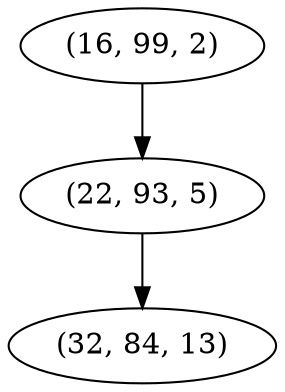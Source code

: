 digraph tree {
    "(16, 99, 2)";
    "(22, 93, 5)";
    "(32, 84, 13)";
    "(16, 99, 2)" -> "(22, 93, 5)";
    "(22, 93, 5)" -> "(32, 84, 13)";
}

